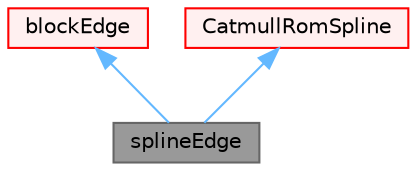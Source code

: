 digraph "splineEdge"
{
 // LATEX_PDF_SIZE
  bgcolor="transparent";
  edge [fontname=Helvetica,fontsize=10,labelfontname=Helvetica,labelfontsize=10];
  node [fontname=Helvetica,fontsize=10,shape=box,height=0.2,width=0.4];
  Node1 [id="Node000001",label="splineEdge",height=0.2,width=0.4,color="gray40", fillcolor="grey60", style="filled", fontcolor="black",tooltip="A blockEdge interface for Catmull-Rom splines."];
  Node2 -> Node1 [id="edge1_Node000001_Node000002",dir="back",color="steelblue1",style="solid",tooltip=" "];
  Node2 [id="Node000002",label="blockEdge",height=0.2,width=0.4,color="red", fillcolor="#FFF0F0", style="filled",URL="$classFoam_1_1blockEdge.html",tooltip="Define a curved edge that is parameterized for 0<lambda<1 between the start/end points."];
  Node10 -> Node1 [id="edge2_Node000001_Node000010",dir="back",color="steelblue1",style="solid",tooltip=" "];
  Node10 [id="Node000010",label="CatmullRomSpline",height=0.2,width=0.4,color="red", fillcolor="#FFF0F0", style="filled",URL="$classFoam_1_1CatmullRomSpline.html",tooltip="An implementation of Catmull-Rom splines (sometimes known as Overhauser splines)."];
}
